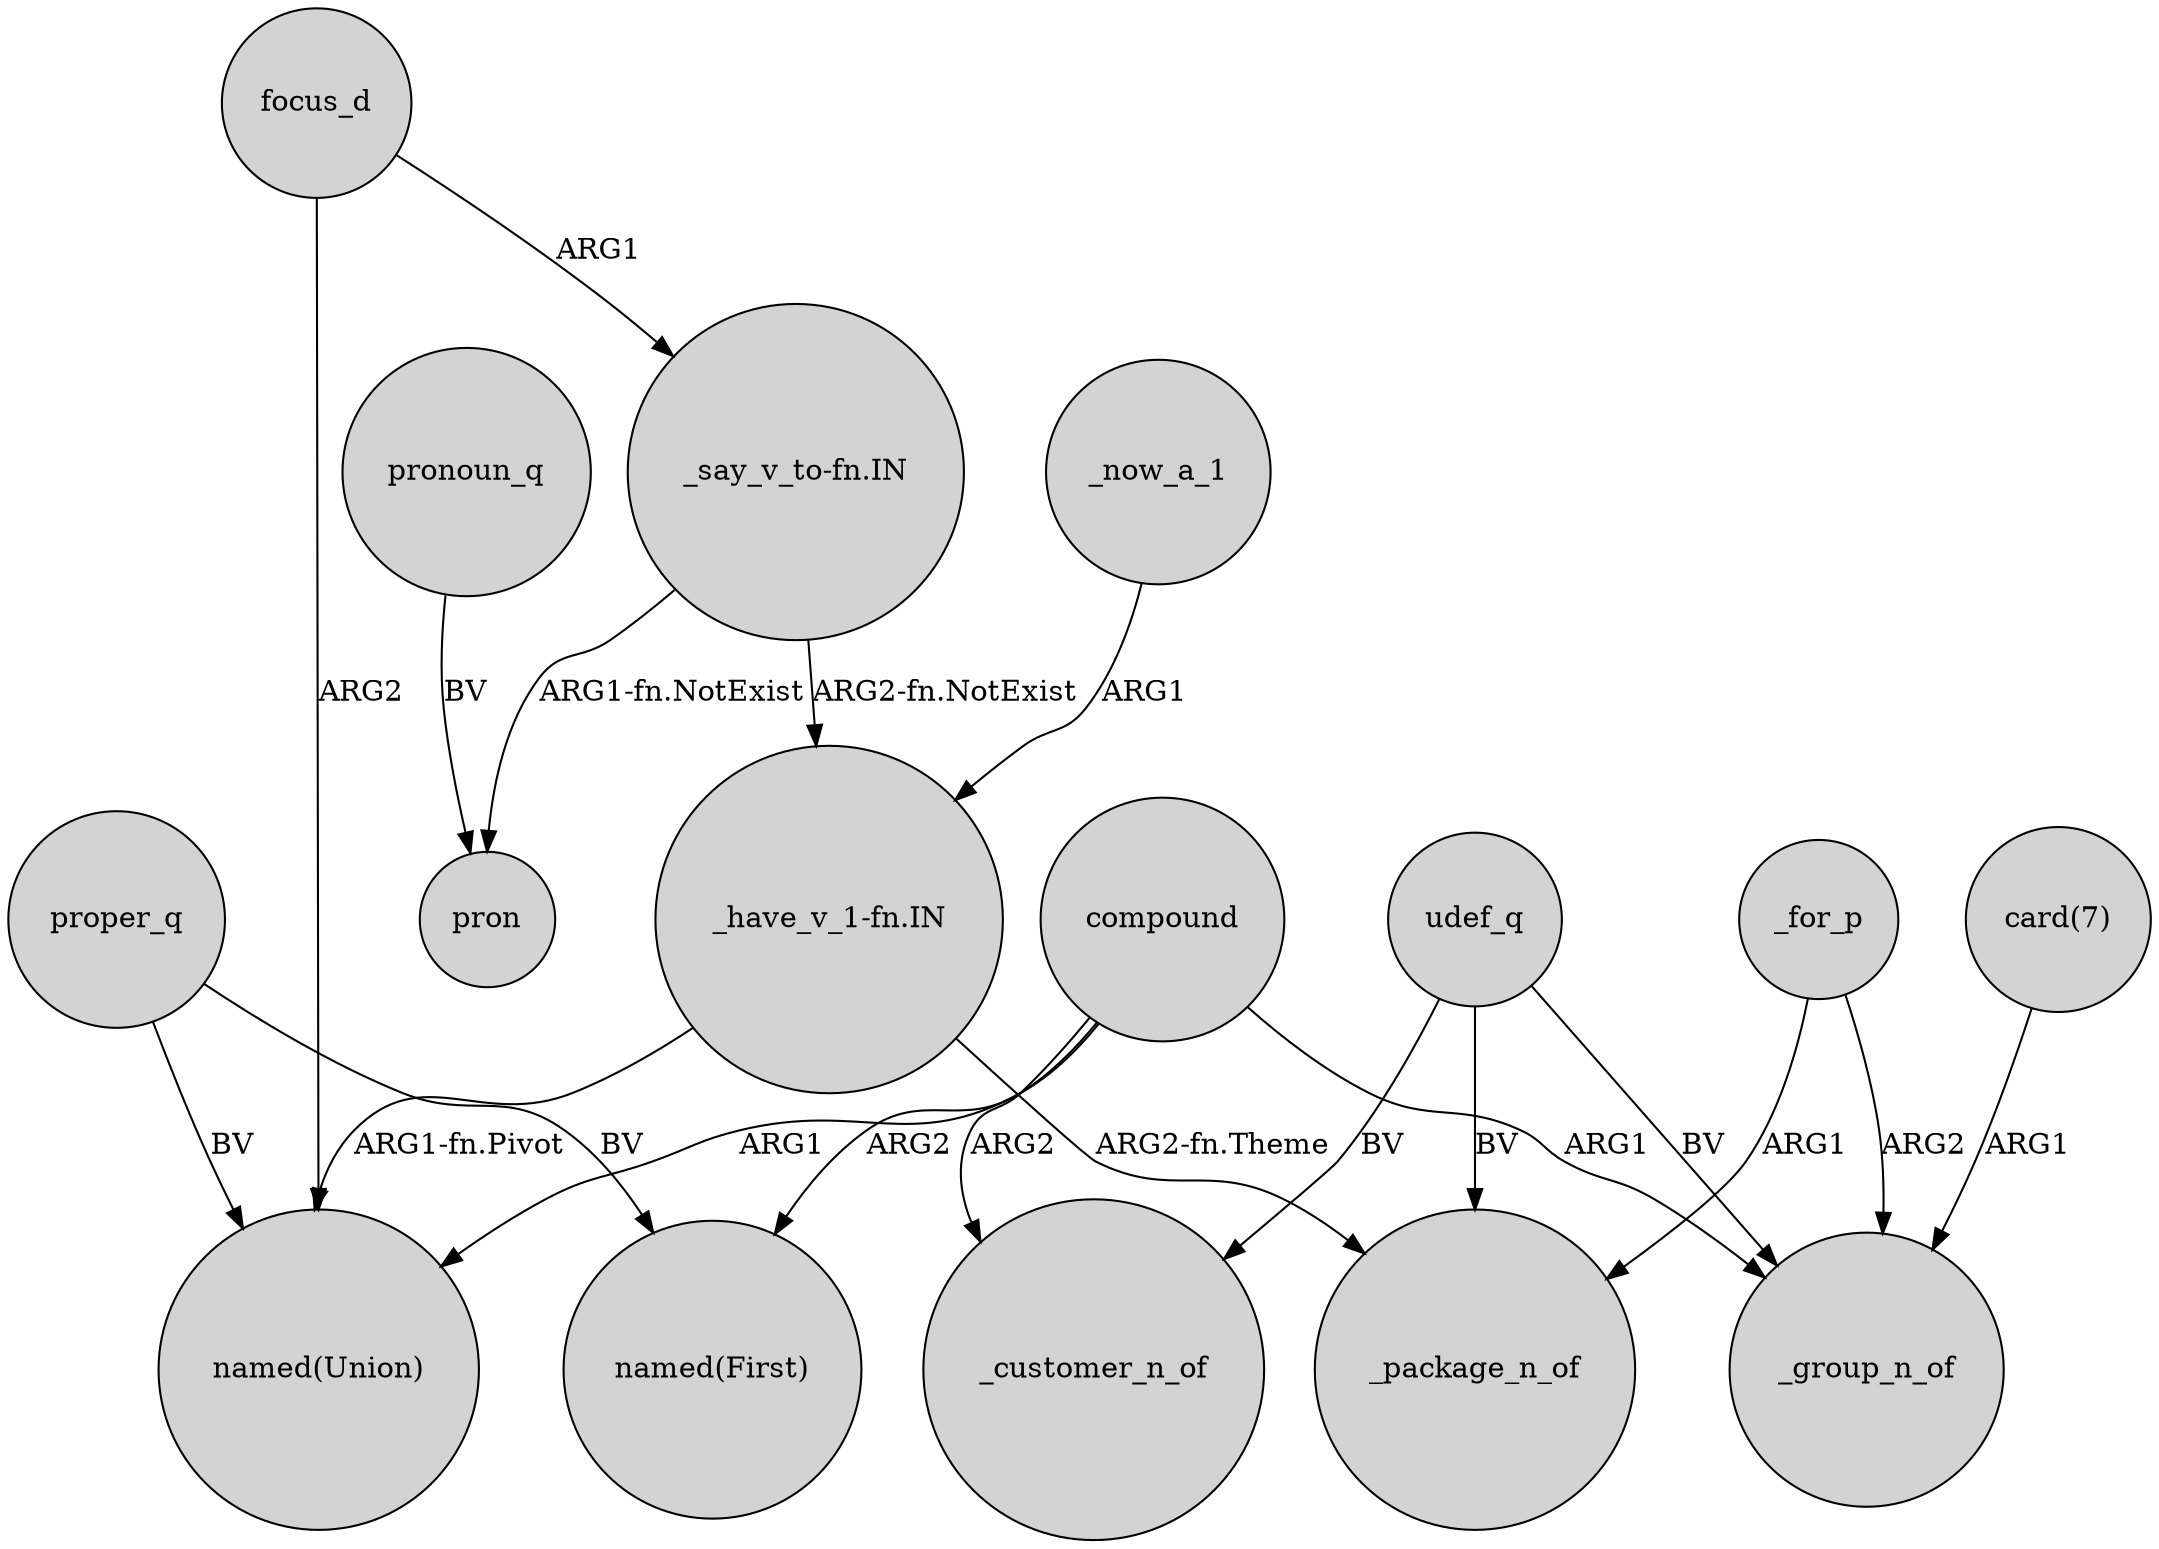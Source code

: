 digraph {
	node [shape=circle style=filled]
	proper_q -> "named(Union)" [label=BV]
	_for_p -> _package_n_of [label=ARG1]
	"_say_v_to-fn.IN" -> pron [label="ARG1-fn.NotExist"]
	_now_a_1 -> "_have_v_1-fn.IN" [label=ARG1]
	proper_q -> "named(First)" [label=BV]
	"card(7)" -> _group_n_of [label=ARG1]
	compound -> "named(First)" [label=ARG2]
	pronoun_q -> pron [label=BV]
	udef_q -> _package_n_of [label=BV]
	"_say_v_to-fn.IN" -> "_have_v_1-fn.IN" [label="ARG2-fn.NotExist"]
	_for_p -> _group_n_of [label=ARG2]
	"_have_v_1-fn.IN" -> _package_n_of [label="ARG2-fn.Theme"]
	compound -> "named(Union)" [label=ARG1]
	udef_q -> _customer_n_of [label=BV]
	focus_d -> "named(Union)" [label=ARG2]
	udef_q -> _group_n_of [label=BV]
	compound -> _group_n_of [label=ARG1]
	compound -> _customer_n_of [label=ARG2]
	focus_d -> "_say_v_to-fn.IN" [label=ARG1]
	"_have_v_1-fn.IN" -> "named(Union)" [label="ARG1-fn.Pivot"]
}
